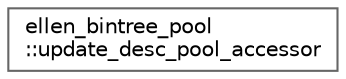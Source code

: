 digraph "类继承关系图"
{
 // LATEX_PDF_SIZE
  bgcolor="transparent";
  edge [fontname=Helvetica,fontsize=10,labelfontname=Helvetica,labelfontsize=10];
  node [fontname=Helvetica,fontsize=10,shape=box,height=0.2,width=0.4];
  rankdir="LR";
  Node0 [id="Node000000",label="ellen_bintree_pool\l::update_desc_pool_accessor",height=0.2,width=0.4,color="grey40", fillcolor="white", style="filled",URL="$structellen__bintree__pool_1_1update__desc__pool__accessor.html",tooltip=" "];
}
